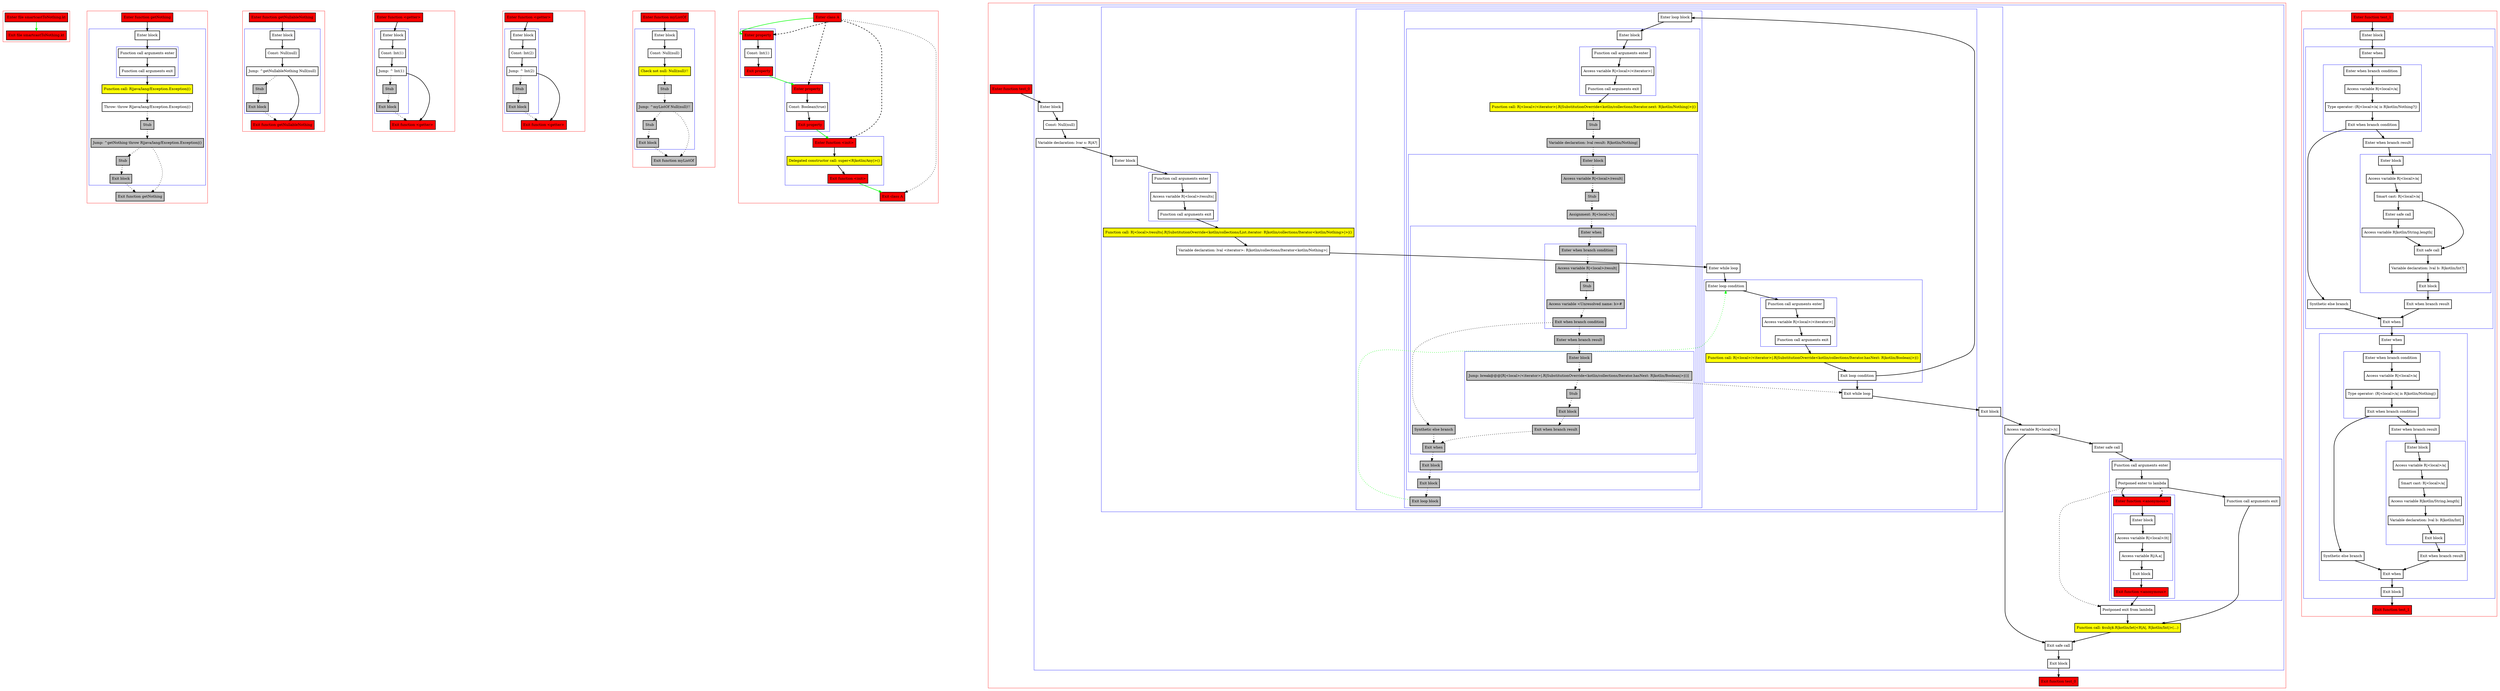 digraph smartcastToNothing_kt {
    graph [nodesep=3]
    node [shape=box penwidth=2]
    edge [penwidth=2]

    subgraph cluster_0 {
        color=red
        0 [label="Enter file smartcastToNothing.kt" style="filled" fillcolor=red];
        1 [label="Exit file smartcastToNothing.kt" style="filled" fillcolor=red];
    }
    0 -> {1} [color=green];

    subgraph cluster_1 {
        color=red
        2 [label="Enter function getNothing" style="filled" fillcolor=red];
        subgraph cluster_2 {
            color=blue
            3 [label="Enter block"];
            subgraph cluster_3 {
                color=blue
                4 [label="Function call arguments enter"];
                5 [label="Function call arguments exit"];
            }
            6 [label="Function call: R|java/lang/Exception.Exception|()" style="filled" fillcolor=yellow];
            7 [label="Throw: throw R|java/lang/Exception.Exception|()"];
            8 [label="Stub" style="filled" fillcolor=gray];
            9 [label="Jump: ^getNothing throw R|java/lang/Exception.Exception|()" style="filled" fillcolor=gray];
            10 [label="Stub" style="filled" fillcolor=gray];
            11 [label="Exit block" style="filled" fillcolor=gray];
        }
        12 [label="Exit function getNothing" style="filled" fillcolor=gray];
    }
    2 -> {3};
    3 -> {4};
    4 -> {5};
    5 -> {6};
    6 -> {7};
    7 -> {8} [style=dotted];
    8 -> {9} [style=dotted];
    9 -> {10 12} [style=dotted];
    10 -> {11} [style=dotted];
    11 -> {12} [style=dotted];

    subgraph cluster_4 {
        color=red
        13 [label="Enter function getNullableNothing" style="filled" fillcolor=red];
        subgraph cluster_5 {
            color=blue
            14 [label="Enter block"];
            15 [label="Const: Null(null)"];
            16 [label="Jump: ^getNullableNothing Null(null)"];
            17 [label="Stub" style="filled" fillcolor=gray];
            18 [label="Exit block" style="filled" fillcolor=gray];
        }
        19 [label="Exit function getNullableNothing" style="filled" fillcolor=red];
    }
    13 -> {14};
    14 -> {15};
    15 -> {16};
    16 -> {19};
    16 -> {17} [style=dotted];
    17 -> {18} [style=dotted];
    18 -> {19} [style=dotted];

    subgraph cluster_6 {
        color=red
        20 [label="Enter function <getter>" style="filled" fillcolor=red];
        subgraph cluster_7 {
            color=blue
            21 [label="Enter block"];
            22 [label="Const: Int(1)"];
            23 [label="Jump: ^ Int(1)"];
            24 [label="Stub" style="filled" fillcolor=gray];
            25 [label="Exit block" style="filled" fillcolor=gray];
        }
        26 [label="Exit function <getter>" style="filled" fillcolor=red];
    }
    20 -> {21};
    21 -> {22};
    22 -> {23};
    23 -> {26};
    23 -> {24} [style=dotted];
    24 -> {25} [style=dotted];
    25 -> {26} [style=dotted];

    subgraph cluster_8 {
        color=red
        27 [label="Enter function <getter>" style="filled" fillcolor=red];
        subgraph cluster_9 {
            color=blue
            28 [label="Enter block"];
            29 [label="Const: Int(2)"];
            30 [label="Jump: ^ Int(2)"];
            31 [label="Stub" style="filled" fillcolor=gray];
            32 [label="Exit block" style="filled" fillcolor=gray];
        }
        33 [label="Exit function <getter>" style="filled" fillcolor=red];
    }
    27 -> {28};
    28 -> {29};
    29 -> {30};
    30 -> {33};
    30 -> {31} [style=dotted];
    31 -> {32} [style=dotted];
    32 -> {33} [style=dotted];

    subgraph cluster_10 {
        color=red
        34 [label="Enter function myListOf" style="filled" fillcolor=red];
        subgraph cluster_11 {
            color=blue
            35 [label="Enter block"];
            36 [label="Const: Null(null)"];
            37 [label="Check not null: Null(null)!!" style="filled" fillcolor=yellow];
            38 [label="Stub" style="filled" fillcolor=gray];
            39 [label="Jump: ^myListOf Null(null)!!" style="filled" fillcolor=gray];
            40 [label="Stub" style="filled" fillcolor=gray];
            41 [label="Exit block" style="filled" fillcolor=gray];
        }
        42 [label="Exit function myListOf" style="filled" fillcolor=gray];
    }
    34 -> {35};
    35 -> {36};
    36 -> {37};
    37 -> {38} [style=dotted];
    38 -> {39} [style=dotted];
    39 -> {40 42} [style=dotted];
    40 -> {41} [style=dotted];
    41 -> {42} [style=dotted];

    subgraph cluster_12 {
        color=red
        43 [label="Enter class A" style="filled" fillcolor=red];
        subgraph cluster_13 {
            color=blue
            44 [label="Enter property" style="filled" fillcolor=red];
            45 [label="Const: Int(1)"];
            46 [label="Exit property" style="filled" fillcolor=red];
        }
        subgraph cluster_14 {
            color=blue
            47 [label="Enter property" style="filled" fillcolor=red];
            48 [label="Const: Boolean(true)"];
            49 [label="Exit property" style="filled" fillcolor=red];
        }
        subgraph cluster_15 {
            color=blue
            50 [label="Enter function <init>" style="filled" fillcolor=red];
            51 [label="Delegated constructor call: super<R|kotlin/Any|>()" style="filled" fillcolor=yellow];
            52 [label="Exit function <init>" style="filled" fillcolor=red];
        }
        53 [label="Exit class A" style="filled" fillcolor=red];
    }
    43 -> {44} [color=green];
    43 -> {53} [style=dotted];
    43 -> {44 47 50} [style=dashed];
    44 -> {45};
    45 -> {46};
    46 -> {47} [color=green];
    47 -> {48};
    48 -> {49};
    49 -> {50} [color=green];
    50 -> {51};
    51 -> {52};
    52 -> {53} [color=green];

    subgraph cluster_16 {
        color=red
        54 [label="Enter function test_0" style="filled" fillcolor=red];
        subgraph cluster_17 {
            color=blue
            55 [label="Enter block"];
            56 [label="Const: Null(null)"];
            57 [label="Variable declaration: lvar s: R|A?|"];
            subgraph cluster_18 {
                color=blue
                58 [label="Enter block"];
                subgraph cluster_19 {
                    color=blue
                    59 [label="Function call arguments enter"];
                    60 [label="Access variable R|<local>/results|"];
                    61 [label="Function call arguments exit"];
                }
                62 [label="Function call: R|<local>/results|.R|SubstitutionOverride<kotlin/collections/List.iterator: R|kotlin/collections/Iterator<kotlin/Nothing>|>|()" style="filled" fillcolor=yellow];
                63 [label="Variable declaration: lval <iterator>: R|kotlin/collections/Iterator<kotlin/Nothing>|"];
                subgraph cluster_20 {
                    color=blue
                    64 [label="Enter while loop"];
                    subgraph cluster_21 {
                        color=blue
                        65 [label="Enter loop condition"];
                        subgraph cluster_22 {
                            color=blue
                            66 [label="Function call arguments enter"];
                            67 [label="Access variable R|<local>/<iterator>|"];
                            68 [label="Function call arguments exit"];
                        }
                        69 [label="Function call: R|<local>/<iterator>|.R|SubstitutionOverride<kotlin/collections/Iterator.hasNext: R|kotlin/Boolean|>|()" style="filled" fillcolor=yellow];
                        70 [label="Exit loop condition"];
                    }
                    subgraph cluster_23 {
                        color=blue
                        71 [label="Enter loop block"];
                        subgraph cluster_24 {
                            color=blue
                            72 [label="Enter block"];
                            subgraph cluster_25 {
                                color=blue
                                73 [label="Function call arguments enter"];
                                74 [label="Access variable R|<local>/<iterator>|"];
                                75 [label="Function call arguments exit"];
                            }
                            76 [label="Function call: R|<local>/<iterator>|.R|SubstitutionOverride<kotlin/collections/Iterator.next: R|kotlin/Nothing|>|()" style="filled" fillcolor=yellow];
                            77 [label="Stub" style="filled" fillcolor=gray];
                            78 [label="Variable declaration: lval result: R|kotlin/Nothing|" style="filled" fillcolor=gray];
                            subgraph cluster_26 {
                                color=blue
                                79 [label="Enter block" style="filled" fillcolor=gray];
                                80 [label="Access variable R|<local>/result|" style="filled" fillcolor=gray];
                                81 [label="Stub" style="filled" fillcolor=gray];
                                82 [label="Assignment: R|<local>/s|" style="filled" fillcolor=gray];
                                subgraph cluster_27 {
                                    color=blue
                                    83 [label="Enter when" style="filled" fillcolor=gray];
                                    subgraph cluster_28 {
                                        color=blue
                                        84 [label="Enter when branch condition " style="filled" fillcolor=gray];
                                        85 [label="Access variable R|<local>/result|" style="filled" fillcolor=gray];
                                        86 [label="Stub" style="filled" fillcolor=gray];
                                        87 [label="Access variable <Unresolved name: b>#" style="filled" fillcolor=gray];
                                        88 [label="Exit when branch condition" style="filled" fillcolor=gray];
                                    }
                                    89 [label="Synthetic else branch" style="filled" fillcolor=gray];
                                    90 [label="Enter when branch result" style="filled" fillcolor=gray];
                                    subgraph cluster_29 {
                                        color=blue
                                        91 [label="Enter block" style="filled" fillcolor=gray];
                                        92 [label="Jump: break@@@[R|<local>/<iterator>|.R|SubstitutionOverride<kotlin/collections/Iterator.hasNext: R|kotlin/Boolean|>|()] " style="filled" fillcolor=gray];
                                        93 [label="Stub" style="filled" fillcolor=gray];
                                        94 [label="Exit block" style="filled" fillcolor=gray];
                                    }
                                    95 [label="Exit when branch result" style="filled" fillcolor=gray];
                                    96 [label="Exit when" style="filled" fillcolor=gray];
                                }
                                97 [label="Exit block" style="filled" fillcolor=gray];
                            }
                            98 [label="Exit block" style="filled" fillcolor=gray];
                        }
                        99 [label="Exit loop block" style="filled" fillcolor=gray];
                    }
                    100 [label="Exit while loop"];
                }
                101 [label="Exit block"];
            }
            102 [label="Access variable R|<local>/s|"];
            103 [label="Enter safe call"];
            subgraph cluster_30 {
                color=blue
                104 [label="Function call arguments enter"];
                105 [label="Postponed enter to lambda"];
                subgraph cluster_31 {
                    color=blue
                    106 [label="Enter function <anonymous>" style="filled" fillcolor=red];
                    subgraph cluster_32 {
                        color=blue
                        107 [label="Enter block"];
                        108 [label="Access variable R|<local>/it|"];
                        109 [label="Access variable R|/A.a|"];
                        110 [label="Exit block"];
                    }
                    111 [label="Exit function <anonymous>" style="filled" fillcolor=red];
                }
                112 [label="Function call arguments exit"];
            }
            113 [label="Postponed exit from lambda"];
            114 [label="Function call: $subj$.R|kotlin/let|<R|A|, R|kotlin/Int|>(...)" style="filled" fillcolor=yellow];
            115 [label="Exit safe call"];
            116 [label="Exit block"];
        }
        117 [label="Exit function test_0" style="filled" fillcolor=red];
    }
    54 -> {55};
    55 -> {56};
    56 -> {57};
    57 -> {58};
    58 -> {59};
    59 -> {60};
    60 -> {61};
    61 -> {62};
    62 -> {63};
    63 -> {64};
    64 -> {65};
    65 -> {66};
    66 -> {67};
    67 -> {68};
    68 -> {69};
    69 -> {70};
    70 -> {71 100};
    71 -> {72};
    72 -> {73};
    73 -> {74};
    74 -> {75};
    75 -> {76};
    76 -> {77} [style=dotted];
    77 -> {78} [style=dotted];
    78 -> {79} [style=dotted];
    79 -> {80} [style=dotted];
    80 -> {81} [style=dotted];
    81 -> {82} [style=dotted];
    82 -> {83} [style=dotted];
    83 -> {84} [style=dotted];
    84 -> {85} [style=dotted];
    85 -> {86} [style=dotted];
    86 -> {87} [style=dotted];
    87 -> {88} [style=dotted];
    88 -> {89 90} [style=dotted];
    89 -> {96} [style=dotted];
    90 -> {91} [style=dotted];
    91 -> {92} [style=dotted];
    92 -> {93 100} [style=dotted];
    93 -> {94} [style=dotted];
    94 -> {95} [style=dotted];
    95 -> {96} [style=dotted];
    96 -> {97} [style=dotted];
    97 -> {98} [style=dotted];
    98 -> {99} [style=dotted];
    99 -> {65} [color=green style=dotted];
    100 -> {101};
    101 -> {102};
    102 -> {103 115};
    103 -> {104};
    104 -> {105};
    105 -> {106 112};
    105 -> {113} [style=dotted];
    105 -> {106} [style=dashed];
    106 -> {107};
    107 -> {108};
    108 -> {109};
    109 -> {110};
    110 -> {111};
    111 -> {113};
    112 -> {114};
    113 -> {114};
    114 -> {115};
    115 -> {116};
    116 -> {117};

    subgraph cluster_33 {
        color=red
        118 [label="Enter function test_1" style="filled" fillcolor=red];
        subgraph cluster_34 {
            color=blue
            119 [label="Enter block"];
            subgraph cluster_35 {
                color=blue
                120 [label="Enter when"];
                subgraph cluster_36 {
                    color=blue
                    121 [label="Enter when branch condition "];
                    122 [label="Access variable R|<local>/a|"];
                    123 [label="Type operator: (R|<local>/a| is R|kotlin/Nothing?|)"];
                    124 [label="Exit when branch condition"];
                }
                125 [label="Synthetic else branch"];
                126 [label="Enter when branch result"];
                subgraph cluster_37 {
                    color=blue
                    127 [label="Enter block"];
                    128 [label="Access variable R|<local>/a|"];
                    129 [label="Smart cast: R|<local>/a|"];
                    130 [label="Enter safe call"];
                    131 [label="Access variable R|kotlin/String.length|"];
                    132 [label="Exit safe call"];
                    133 [label="Variable declaration: lval b: R|kotlin/Int?|"];
                    134 [label="Exit block"];
                }
                135 [label="Exit when branch result"];
                136 [label="Exit when"];
            }
            subgraph cluster_38 {
                color=blue
                137 [label="Enter when"];
                subgraph cluster_39 {
                    color=blue
                    138 [label="Enter when branch condition "];
                    139 [label="Access variable R|<local>/a|"];
                    140 [label="Type operator: (R|<local>/a| is R|kotlin/Nothing|)"];
                    141 [label="Exit when branch condition"];
                }
                142 [label="Synthetic else branch"];
                143 [label="Enter when branch result"];
                subgraph cluster_40 {
                    color=blue
                    144 [label="Enter block"];
                    145 [label="Access variable R|<local>/a|"];
                    146 [label="Smart cast: R|<local>/a|"];
                    147 [label="Access variable R|kotlin/String.length|"];
                    148 [label="Variable declaration: lval b: R|kotlin/Int|"];
                    149 [label="Exit block"];
                }
                150 [label="Exit when branch result"];
                151 [label="Exit when"];
            }
            152 [label="Exit block"];
        }
        153 [label="Exit function test_1" style="filled" fillcolor=red];
    }
    118 -> {119};
    119 -> {120};
    120 -> {121};
    121 -> {122};
    122 -> {123};
    123 -> {124};
    124 -> {125 126};
    125 -> {136};
    126 -> {127};
    127 -> {128};
    128 -> {129};
    129 -> {130 132};
    130 -> {131};
    131 -> {132};
    132 -> {133};
    133 -> {134};
    134 -> {135};
    135 -> {136};
    136 -> {137};
    137 -> {138};
    138 -> {139};
    139 -> {140};
    140 -> {141};
    141 -> {142 143};
    142 -> {151};
    143 -> {144};
    144 -> {145};
    145 -> {146};
    146 -> {147};
    147 -> {148};
    148 -> {149};
    149 -> {150};
    150 -> {151};
    151 -> {152};
    152 -> {153};

}
